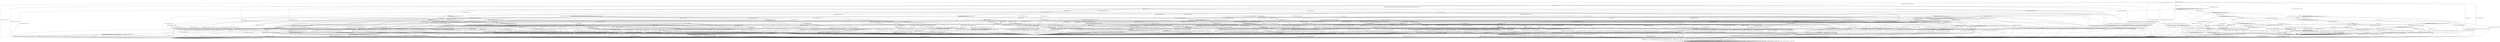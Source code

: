 digraph g {

	s0 [shape="circle" label="s0"];
	s1 [shape="circle" label="s1"];
	s2 [shape="circle" label="s2"];
	s3 [shape="circle" label="s3"];
	s4 [shape="circle" label="s4"];
	s5 [shape="circle" label="s5"];
	s6 [shape="circle" label="s6"];
	s7 [shape="circle" label="s7"];
	s8 [shape="circle" label="s8"];
	s9 [shape="circle" label="s9"];
	s10 [shape="circle" label="s10"];
	s11 [shape="circle" label="s11"];
	s12 [shape="circle" label="s12"];
	s13 [shape="circle" label="s13"];
	s14 [shape="circle" label="s14"];
	s15 [shape="circle" label="s15"];
	s16 [shape="circle" label="s16"];
	s17 [shape="circle" label="s17"];
	s18 [shape="circle" label="s18"];
	s19 [shape="circle" label="s19"];
	s20 [shape="circle" label="s20"];
	s21 [shape="circle" label="s21"];
	s22 [shape="circle" label="s22"];
	s23 [shape="circle" label="s23"];
	s24 [shape="circle" label="s24"];
	s25 [shape="circle" label="s25"];
	s26 [shape="circle" label="s26"];
	s27 [shape="circle" label="s27"];
	s28 [shape="circle" label="s28"];
	s29 [shape="circle" label="s29"];
	s30 [shape="circle" label="s30"];
	s31 [shape="circle" label="s31"];
	s32 [shape="circle" label="s32"];
	s33 [shape="circle" label="s33"];
	s34 [shape="circle" label="s34"];
	s35 [shape="circle" label="s35"];
	s36 [shape="circle" label="s36"];
	s37 [shape="circle" label="s37"];
	s38 [shape="circle" label="s38"];
	s39 [shape="circle" label="s39"];
	s40 [shape="circle" label="s40"];
	s41 [shape="circle" label="s41"];
	s42 [shape="circle" label="s42"];
	s43 [shape="circle" label="s43"];
	s44 [shape="circle" label="s44"];
	s45 [shape="circle" label="s45"];
	s46 [shape="circle" label="s46"];
	s47 [shape="circle" label="s47"];
	s48 [shape="circle" label="s48"];
	s49 [shape="circle" label="s49"];
	s50 [shape="circle" label="s50"];
	s51 [shape="circle" label="s51"];
	s52 [shape="circle" label="s52"];
	s53 [shape="circle" label="s53"];
	s54 [shape="circle" label="s54"];
	s55 [shape="circle" label="s55"];
	s56 [shape="circle" label="s56"];
	s57 [shape="circle" label="s57"];
	s58 [shape="circle" label="s58"];
	s59 [shape="circle" label="s59"];
	s60 [shape="circle" label="s60"];
	s61 [shape="circle" label="s61"];
	s62 [shape="circle" label="s62"];
	s63 [shape="circle" label="s63"];
	s64 [shape="circle" label="s64"];
	s65 [shape="circle" label="s65"];
	s66 [shape="circle" label="s66"];
	s67 [shape="circle" label="s67"];
	s68 [shape="circle" label="s68"];
	s69 [shape="circle" label="s69"];
	s70 [shape="circle" label="s70"];
	s71 [shape="circle" label="s71"];
	s72 [shape="circle" label="s72"];
	s73 [shape="circle" label="s73"];
	s74 [shape="circle" label="s74"];
	s75 [shape="circle" label="s75"];
	s76 [shape="circle" label="s76"];
	s77 [shape="circle" label="s77"];
	s78 [shape="circle" label="s78"];
	s79 [shape="circle" label="s79"];
	s80 [shape="circle" label="s80"];
	s81 [shape="circle" label="s81"];
	s82 [shape="circle" label="s82"];
	s83 [shape="circle" label="s83"];
	s84 [shape="circle" label="s84"];
	s85 [shape="circle" label="s85"];
	s86 [shape="circle" label="s86"];
	s87 [shape="circle" label="s87"];
	s88 [shape="circle" label="s88"];
	s89 [shape="circle" label="s89"];
	s90 [shape="circle" label="s90"];
	s0 -> s2 [label="ECDH_CLIENT_HELLO / HELLO_VERIFY_REQUEST"];
	s0 -> s38 [label="ECDH_CLIENT_KEY_EXCHANGE / TIMEOUT"];
	s0 -> s1 [label="CHANGE_CIPHER_SPEC / TIMEOUT"];
	s0 -> s29 [label="FINISHED / TIMEOUT"];
	s0 -> s0 [label="APPLICATION / TIMEOUT"];
	s0 -> s16 [label="CERTIFICATE / TIMEOUT"];
	s0 -> s26 [label="EMPTY_CERTIFICATE / TIMEOUT"];
	s0 -> s29 [label="CERTIFICATE_VERIFY / TIMEOUT"];
	s0 -> s5 [label="Alert(WARNING,CLOSE_NOTIFY) / TIMEOUT"];
	s0 -> s5 [label="Alert(FATAL,UNEXPECTED_MESSAGE) / TIMEOUT"];
	s1 -> s1 [label="ECDH_CLIENT_HELLO / TIMEOUT"];
	s1 -> s1 [label="ECDH_CLIENT_KEY_EXCHANGE / TIMEOUT"];
	s1 -> s1 [label="CHANGE_CIPHER_SPEC / TIMEOUT"];
	s1 -> s1 [label="FINISHED / TIMEOUT"];
	s1 -> s1 [label="APPLICATION / TIMEOUT"];
	s1 -> s1 [label="CERTIFICATE / TIMEOUT"];
	s1 -> s1 [label="EMPTY_CERTIFICATE / TIMEOUT"];
	s1 -> s1 [label="CERTIFICATE_VERIFY / TIMEOUT"];
	s1 -> s1 [label="Alert(WARNING,CLOSE_NOTIFY) / TIMEOUT"];
	s1 -> s1 [label="Alert(FATAL,UNEXPECTED_MESSAGE) / TIMEOUT"];
	s2 -> s3 [label="ECDH_CLIENT_HELLO / SERVER_HELLO,CERTIFICATE,ECDHE_SERVER_KEY_EXCHANGE,CERTIFICATE_REQUEST,SERVER_HELLO_DONE"];
	s2 -> s12 [label="ECDH_CLIENT_KEY_EXCHANGE / TIMEOUT"];
	s2 -> s1 [label="CHANGE_CIPHER_SPEC / TIMEOUT"];
	s2 -> s4 [label="FINISHED / TIMEOUT"];
	s2 -> s2 [label="APPLICATION / TIMEOUT"];
	s2 -> s17 [label="CERTIFICATE / TIMEOUT"];
	s2 -> s19 [label="EMPTY_CERTIFICATE / TIMEOUT"];
	s2 -> s4 [label="CERTIFICATE_VERIFY / TIMEOUT"];
	s2 -> s5 [label="Alert(WARNING,CLOSE_NOTIFY) / Alert(WARNING,CLOSE_NOTIFY)"];
	s2 -> s5 [label="Alert(FATAL,UNEXPECTED_MESSAGE) / TIMEOUT"];
	s3 -> s5 [label="ECDH_CLIENT_HELLO / Alert(FATAL,UNEXPECTED_MESSAGE)"];
	s3 -> s31 [label="ECDH_CLIENT_KEY_EXCHANGE / TIMEOUT"];
	s3 -> s1 [label="CHANGE_CIPHER_SPEC / TIMEOUT"];
	s3 -> s4 [label="FINISHED / TIMEOUT"];
	s3 -> s3 [label="APPLICATION / TIMEOUT"];
	s3 -> s7 [label="CERTIFICATE / TIMEOUT"];
	s3 -> s11 [label="EMPTY_CERTIFICATE / TIMEOUT"];
	s3 -> s4 [label="CERTIFICATE_VERIFY / TIMEOUT"];
	s3 -> s5 [label="Alert(WARNING,CLOSE_NOTIFY) / Alert(WARNING,CLOSE_NOTIFY)"];
	s3 -> s5 [label="Alert(FATAL,UNEXPECTED_MESSAGE) / TIMEOUT"];
	s4 -> s4 [label="ECDH_CLIENT_HELLO / TIMEOUT"];
	s4 -> s4 [label="ECDH_CLIENT_KEY_EXCHANGE / TIMEOUT"];
	s4 -> s1 [label="CHANGE_CIPHER_SPEC / TIMEOUT"];
	s4 -> s4 [label="FINISHED / TIMEOUT"];
	s4 -> s4 [label="APPLICATION / TIMEOUT"];
	s4 -> s4 [label="CERTIFICATE / TIMEOUT"];
	s4 -> s4 [label="EMPTY_CERTIFICATE / TIMEOUT"];
	s4 -> s4 [label="CERTIFICATE_VERIFY / TIMEOUT"];
	s4 -> s5 [label="Alert(WARNING,CLOSE_NOTIFY) / Alert(WARNING,CLOSE_NOTIFY)"];
	s4 -> s5 [label="Alert(FATAL,UNEXPECTED_MESSAGE) / TIMEOUT"];
	s5 -> s6 [label="ECDH_CLIENT_HELLO / TIMEOUT"];
	s5 -> s6 [label="ECDH_CLIENT_KEY_EXCHANGE / TIMEOUT"];
	s5 -> s6 [label="CHANGE_CIPHER_SPEC / TIMEOUT"];
	s5 -> s6 [label="FINISHED / TIMEOUT"];
	s5 -> s6 [label="APPLICATION / TIMEOUT"];
	s5 -> s6 [label="CERTIFICATE / TIMEOUT"];
	s5 -> s6 [label="EMPTY_CERTIFICATE / TIMEOUT"];
	s5 -> s6 [label="CERTIFICATE_VERIFY / TIMEOUT"];
	s5 -> s6 [label="Alert(WARNING,CLOSE_NOTIFY) / TIMEOUT"];
	s5 -> s6 [label="Alert(FATAL,UNEXPECTED_MESSAGE) / TIMEOUT"];
	s6 -> s6 [label="ECDH_CLIENT_HELLO / SOCKET_CLOSED"];
	s6 -> s6 [label="ECDH_CLIENT_KEY_EXCHANGE / SOCKET_CLOSED"];
	s6 -> s6 [label="CHANGE_CIPHER_SPEC / SOCKET_CLOSED"];
	s6 -> s6 [label="FINISHED / SOCKET_CLOSED"];
	s6 -> s6 [label="APPLICATION / SOCKET_CLOSED"];
	s6 -> s6 [label="CERTIFICATE / SOCKET_CLOSED"];
	s6 -> s6 [label="EMPTY_CERTIFICATE / SOCKET_CLOSED"];
	s6 -> s6 [label="CERTIFICATE_VERIFY / SOCKET_CLOSED"];
	s6 -> s6 [label="Alert(WARNING,CLOSE_NOTIFY) / SOCKET_CLOSED"];
	s6 -> s6 [label="Alert(FATAL,UNEXPECTED_MESSAGE) / SOCKET_CLOSED"];
	s7 -> s17 [label="ECDH_CLIENT_HELLO / TIMEOUT"];
	s7 -> s8 [label="ECDH_CLIENT_KEY_EXCHANGE / TIMEOUT"];
	s7 -> s1 [label="CHANGE_CIPHER_SPEC / TIMEOUT"];
	s7 -> s68 [label="FINISHED / TIMEOUT"];
	s7 -> s7 [label="APPLICATION / TIMEOUT"];
	s7 -> s4 [label="CERTIFICATE / TIMEOUT"];
	s7 -> s4 [label="EMPTY_CERTIFICATE / TIMEOUT"];
	s7 -> s20 [label="CERTIFICATE_VERIFY / TIMEOUT"];
	s7 -> s5 [label="Alert(WARNING,CLOSE_NOTIFY) / Alert(WARNING,CLOSE_NOTIFY)"];
	s7 -> s5 [label="Alert(FATAL,UNEXPECTED_MESSAGE) / TIMEOUT"];
	s8 -> s18 [label="ECDH_CLIENT_HELLO / TIMEOUT"];
	s8 -> s4 [label="ECDH_CLIENT_KEY_EXCHANGE / TIMEOUT"];
	s8 -> s1 [label="CHANGE_CIPHER_SPEC / TIMEOUT"];
	s8 -> s73 [label="FINISHED / TIMEOUT"];
	s8 -> s8 [label="APPLICATION / TIMEOUT"];
	s8 -> s4 [label="CERTIFICATE / TIMEOUT"];
	s8 -> s4 [label="EMPTY_CERTIFICATE / TIMEOUT"];
	s8 -> s9 [label="CERTIFICATE_VERIFY / TIMEOUT"];
	s8 -> s5 [label="Alert(WARNING,CLOSE_NOTIFY) / Alert(WARNING,CLOSE_NOTIFY)"];
	s8 -> s5 [label="Alert(FATAL,UNEXPECTED_MESSAGE) / TIMEOUT"];
	s9 -> s39 [label="ECDH_CLIENT_HELLO / TIMEOUT"];
	s9 -> s4 [label="ECDH_CLIENT_KEY_EXCHANGE / TIMEOUT"];
	s9 -> s10 [label="CHANGE_CIPHER_SPEC / TIMEOUT"];
	s9 -> s25 [label="FINISHED / TIMEOUT"];
	s9 -> s9 [label="APPLICATION / TIMEOUT"];
	s9 -> s4 [label="CERTIFICATE / TIMEOUT"];
	s9 -> s4 [label="EMPTY_CERTIFICATE / TIMEOUT"];
	s9 -> s4 [label="CERTIFICATE_VERIFY / TIMEOUT"];
	s9 -> s5 [label="Alert(WARNING,CLOSE_NOTIFY) / Alert(WARNING,CLOSE_NOTIFY)"];
	s9 -> s5 [label="Alert(FATAL,UNEXPECTED_MESSAGE) / TIMEOUT"];
	s10 -> s4 [label="ECDH_CLIENT_HELLO / TIMEOUT"];
	s10 -> s4 [label="ECDH_CLIENT_KEY_EXCHANGE / TIMEOUT"];
	s10 -> s1 [label="CHANGE_CIPHER_SPEC / TIMEOUT"];
	s10 -> s15 [label="FINISHED / CHANGE_CIPHER_SPEC,FINISHED,CHANGE_CIPHER_SPEC,FINISHED"];
	s10 -> s10 [label="APPLICATION / TIMEOUT"];
	s10 -> s4 [label="CERTIFICATE / TIMEOUT"];
	s10 -> s4 [label="EMPTY_CERTIFICATE / TIMEOUT"];
	s10 -> s4 [label="CERTIFICATE_VERIFY / TIMEOUT"];
	s10 -> s10 [label="Alert(WARNING,CLOSE_NOTIFY) / TIMEOUT"];
	s10 -> s10 [label="Alert(FATAL,UNEXPECTED_MESSAGE) / TIMEOUT"];
	s11 -> s66 [label="ECDH_CLIENT_HELLO / TIMEOUT"];
	s11 -> s48 [label="ECDH_CLIENT_KEY_EXCHANGE / TIMEOUT"];
	s11 -> s13 [label="CHANGE_CIPHER_SPEC / TIMEOUT"];
	s11 -> s64 [label="FINISHED / TIMEOUT"];
	s11 -> s11 [label="APPLICATION / TIMEOUT"];
	s11 -> s4 [label="CERTIFICATE / TIMEOUT"];
	s11 -> s4 [label="EMPTY_CERTIFICATE / TIMEOUT"];
	s11 -> s11 [label="CERTIFICATE_VERIFY / TIMEOUT"];
	s11 -> s5 [label="Alert(WARNING,CLOSE_NOTIFY) / Alert(WARNING,CLOSE_NOTIFY)"];
	s11 -> s5 [label="Alert(FATAL,UNEXPECTED_MESSAGE) / TIMEOUT"];
	s12 -> s47 [label="ECDH_CLIENT_HELLO / TIMEOUT"];
	s12 -> s4 [label="ECDH_CLIENT_KEY_EXCHANGE / TIMEOUT"];
	s12 -> s14 [label="CHANGE_CIPHER_SPEC / TIMEOUT"];
	s12 -> s21 [label="FINISHED / TIMEOUT"];
	s12 -> s12 [label="APPLICATION / TIMEOUT"];
	s12 -> s30 [label="CERTIFICATE / TIMEOUT"];
	s12 -> s30 [label="EMPTY_CERTIFICATE / TIMEOUT"];
	s12 -> s12 [label="CERTIFICATE_VERIFY / TIMEOUT"];
	s12 -> s5 [label="Alert(WARNING,CLOSE_NOTIFY) / Alert(WARNING,CLOSE_NOTIFY)"];
	s12 -> s5 [label="Alert(FATAL,UNEXPECTED_MESSAGE) / TIMEOUT"];
	s13 -> s5 [label="ECDH_CLIENT_HELLO / Alert(FATAL,BAD_CERTIFICATE)"];
	s13 -> s5 [label="ECDH_CLIENT_KEY_EXCHANGE / Alert(FATAL,BAD_CERTIFICATE)"];
	s13 -> s1 [label="CHANGE_CIPHER_SPEC / TIMEOUT"];
	s13 -> s5 [label="FINISHED / Alert(FATAL,BAD_CERTIFICATE)"];
	s13 -> s13 [label="APPLICATION / TIMEOUT"];
	s13 -> s5 [label="CERTIFICATE / Alert(FATAL,BAD_CERTIFICATE)"];
	s13 -> s5 [label="EMPTY_CERTIFICATE / Alert(FATAL,BAD_CERTIFICATE)"];
	s13 -> s5 [label="CERTIFICATE_VERIFY / Alert(FATAL,BAD_CERTIFICATE)"];
	s13 -> s13 [label="Alert(WARNING,CLOSE_NOTIFY) / TIMEOUT"];
	s13 -> s13 [label="Alert(FATAL,UNEXPECTED_MESSAGE) / TIMEOUT"];
	s14 -> s5 [label="ECDH_CLIENT_HELLO / Alert(FATAL,UNEXPECTED_MESSAGE)"];
	s14 -> s5 [label="ECDH_CLIENT_KEY_EXCHANGE / Alert(FATAL,UNEXPECTED_MESSAGE)"];
	s14 -> s1 [label="CHANGE_CIPHER_SPEC / TIMEOUT"];
	s14 -> s5 [label="FINISHED / Alert(FATAL,UNEXPECTED_MESSAGE)"];
	s14 -> s14 [label="APPLICATION / TIMEOUT"];
	s14 -> s5 [label="CERTIFICATE / Alert(FATAL,UNEXPECTED_MESSAGE)"];
	s14 -> s5 [label="EMPTY_CERTIFICATE / Alert(FATAL,UNEXPECTED_MESSAGE)"];
	s14 -> s5 [label="CERTIFICATE_VERIFY / Alert(FATAL,UNEXPECTED_MESSAGE)"];
	s14 -> s14 [label="Alert(WARNING,CLOSE_NOTIFY) / TIMEOUT"];
	s14 -> s14 [label="Alert(FATAL,UNEXPECTED_MESSAGE) / TIMEOUT"];
	s15 -> s15 [label="ECDH_CLIENT_HELLO / TIMEOUT"];
	s15 -> s15 [label="ECDH_CLIENT_KEY_EXCHANGE / TIMEOUT"];
	s15 -> s1 [label="CHANGE_CIPHER_SPEC / TIMEOUT"];
	s15 -> s15 [label="FINISHED / TIMEOUT"];
	s15 -> s5 [label="APPLICATION / APPLICATION"];
	s15 -> s15 [label="CERTIFICATE / TIMEOUT"];
	s15 -> s15 [label="EMPTY_CERTIFICATE / TIMEOUT"];
	s15 -> s15 [label="CERTIFICATE_VERIFY / TIMEOUT"];
	s15 -> s5 [label="Alert(WARNING,CLOSE_NOTIFY) / TIMEOUT"];
	s15 -> s5 [label="Alert(FATAL,UNEXPECTED_MESSAGE) / TIMEOUT"];
	s16 -> s16 [label="ECDH_CLIENT_HELLO / TIMEOUT"];
	s16 -> s16 [label="ECDH_CLIENT_KEY_EXCHANGE / TIMEOUT"];
	s16 -> s1 [label="CHANGE_CIPHER_SPEC / TIMEOUT"];
	s16 -> s16 [label="FINISHED / TIMEOUT"];
	s16 -> s16 [label="APPLICATION / TIMEOUT"];
	s16 -> s29 [label="CERTIFICATE / TIMEOUT"];
	s16 -> s29 [label="EMPTY_CERTIFICATE / TIMEOUT"];
	s16 -> s26 [label="CERTIFICATE_VERIFY / TIMEOUT"];
	s16 -> s5 [label="Alert(WARNING,CLOSE_NOTIFY) / TIMEOUT"];
	s16 -> s5 [label="Alert(FATAL,UNEXPECTED_MESSAGE) / TIMEOUT"];
	s17 -> s17 [label="ECDH_CLIENT_HELLO / TIMEOUT"];
	s17 -> s18 [label="ECDH_CLIENT_KEY_EXCHANGE / TIMEOUT"];
	s17 -> s1 [label="CHANGE_CIPHER_SPEC / TIMEOUT"];
	s17 -> s68 [label="FINISHED / TIMEOUT"];
	s17 -> s17 [label="APPLICATION / TIMEOUT"];
	s17 -> s4 [label="CERTIFICATE / TIMEOUT"];
	s17 -> s4 [label="EMPTY_CERTIFICATE / TIMEOUT"];
	s17 -> s34 [label="CERTIFICATE_VERIFY / TIMEOUT"];
	s17 -> s5 [label="Alert(WARNING,CLOSE_NOTIFY) / Alert(WARNING,CLOSE_NOTIFY)"];
	s17 -> s5 [label="Alert(FATAL,UNEXPECTED_MESSAGE) / TIMEOUT"];
	s18 -> s18 [label="ECDH_CLIENT_HELLO / TIMEOUT"];
	s18 -> s4 [label="ECDH_CLIENT_KEY_EXCHANGE / TIMEOUT"];
	s18 -> s1 [label="CHANGE_CIPHER_SPEC / TIMEOUT"];
	s18 -> s73 [label="FINISHED / TIMEOUT"];
	s18 -> s18 [label="APPLICATION / TIMEOUT"];
	s18 -> s4 [label="CERTIFICATE / TIMEOUT"];
	s18 -> s4 [label="EMPTY_CERTIFICATE / TIMEOUT"];
	s18 -> s41 [label="CERTIFICATE_VERIFY / TIMEOUT"];
	s18 -> s5 [label="Alert(WARNING,CLOSE_NOTIFY) / Alert(WARNING,CLOSE_NOTIFY)"];
	s18 -> s5 [label="Alert(FATAL,UNEXPECTED_MESSAGE) / TIMEOUT"];
	s19 -> s45 [label="ECDH_CLIENT_HELLO / TIMEOUT"];
	s19 -> s30 [label="ECDH_CLIENT_KEY_EXCHANGE / TIMEOUT"];
	s19 -> s14 [label="CHANGE_CIPHER_SPEC / TIMEOUT"];
	s19 -> s23 [label="FINISHED / TIMEOUT"];
	s19 -> s19 [label="APPLICATION / TIMEOUT"];
	s19 -> s4 [label="CERTIFICATE / TIMEOUT"];
	s19 -> s4 [label="EMPTY_CERTIFICATE / TIMEOUT"];
	s19 -> s34 [label="CERTIFICATE_VERIFY / TIMEOUT"];
	s19 -> s5 [label="Alert(WARNING,CLOSE_NOTIFY) / Alert(WARNING,CLOSE_NOTIFY)"];
	s19 -> s5 [label="Alert(FATAL,UNEXPECTED_MESSAGE) / TIMEOUT"];
	s20 -> s53 [label="ECDH_CLIENT_HELLO / TIMEOUT"];
	s20 -> s9 [label="ECDH_CLIENT_KEY_EXCHANGE / TIMEOUT"];
	s20 -> s14 [label="CHANGE_CIPHER_SPEC / TIMEOUT"];
	s20 -> s24 [label="FINISHED / TIMEOUT"];
	s20 -> s20 [label="APPLICATION / TIMEOUT"];
	s20 -> s4 [label="CERTIFICATE / TIMEOUT"];
	s20 -> s4 [label="EMPTY_CERTIFICATE / TIMEOUT"];
	s20 -> s4 [label="CERTIFICATE_VERIFY / TIMEOUT"];
	s20 -> s5 [label="Alert(WARNING,CLOSE_NOTIFY) / Alert(WARNING,CLOSE_NOTIFY)"];
	s20 -> s5 [label="Alert(FATAL,UNEXPECTED_MESSAGE) / TIMEOUT"];
	s21 -> s35 [label="ECDH_CLIENT_HELLO / TIMEOUT"];
	s21 -> s4 [label="ECDH_CLIENT_KEY_EXCHANGE / TIMEOUT"];
	s21 -> s14 [label="CHANGE_CIPHER_SPEC / TIMEOUT"];
	s21 -> s4 [label="FINISHED / TIMEOUT"];
	s21 -> s21 [label="APPLICATION / TIMEOUT"];
	s21 -> s22 [label="CERTIFICATE / TIMEOUT"];
	s21 -> s22 [label="EMPTY_CERTIFICATE / TIMEOUT"];
	s21 -> s59 [label="CERTIFICATE_VERIFY / TIMEOUT"];
	s21 -> s5 [label="Alert(WARNING,CLOSE_NOTIFY) / Alert(WARNING,CLOSE_NOTIFY)"];
	s21 -> s5 [label="Alert(FATAL,UNEXPECTED_MESSAGE) / TIMEOUT"];
	s22 -> s67 [label="ECDH_CLIENT_HELLO / TIMEOUT"];
	s22 -> s4 [label="ECDH_CLIENT_KEY_EXCHANGE / TIMEOUT"];
	s22 -> s14 [label="CHANGE_CIPHER_SPEC / TIMEOUT"];
	s22 -> s4 [label="FINISHED / TIMEOUT"];
	s22 -> s22 [label="APPLICATION / TIMEOUT"];
	s22 -> s4 [label="CERTIFICATE / TIMEOUT"];
	s22 -> s4 [label="EMPTY_CERTIFICATE / TIMEOUT"];
	s22 -> s25 [label="CERTIFICATE_VERIFY / TIMEOUT"];
	s22 -> s5 [label="Alert(WARNING,CLOSE_NOTIFY) / Alert(WARNING,CLOSE_NOTIFY)"];
	s22 -> s5 [label="Alert(FATAL,UNEXPECTED_MESSAGE) / TIMEOUT"];
	s23 -> s62 [label="ECDH_CLIENT_HELLO / TIMEOUT"];
	s23 -> s22 [label="ECDH_CLIENT_KEY_EXCHANGE / TIMEOUT"];
	s23 -> s14 [label="CHANGE_CIPHER_SPEC / TIMEOUT"];
	s23 -> s4 [label="FINISHED / TIMEOUT"];
	s23 -> s23 [label="APPLICATION / TIMEOUT"];
	s23 -> s4 [label="CERTIFICATE / TIMEOUT"];
	s23 -> s4 [label="EMPTY_CERTIFICATE / TIMEOUT"];
	s23 -> s24 [label="CERTIFICATE_VERIFY / TIMEOUT"];
	s23 -> s5 [label="Alert(WARNING,CLOSE_NOTIFY) / Alert(WARNING,CLOSE_NOTIFY)"];
	s23 -> s5 [label="Alert(FATAL,UNEXPECTED_MESSAGE) / TIMEOUT"];
	s24 -> s82 [label="ECDH_CLIENT_HELLO / TIMEOUT"];
	s24 -> s25 [label="ECDH_CLIENT_KEY_EXCHANGE / TIMEOUT"];
	s24 -> s14 [label="CHANGE_CIPHER_SPEC / TIMEOUT"];
	s24 -> s4 [label="FINISHED / TIMEOUT"];
	s24 -> s24 [label="APPLICATION / TIMEOUT"];
	s24 -> s4 [label="CERTIFICATE / TIMEOUT"];
	s24 -> s4 [label="EMPTY_CERTIFICATE / TIMEOUT"];
	s24 -> s4 [label="CERTIFICATE_VERIFY / TIMEOUT"];
	s24 -> s5 [label="Alert(WARNING,CLOSE_NOTIFY) / Alert(WARNING,CLOSE_NOTIFY)"];
	s24 -> s5 [label="Alert(FATAL,UNEXPECTED_MESSAGE) / TIMEOUT"];
	s25 -> s42 [label="ECDH_CLIENT_HELLO / TIMEOUT"];
	s25 -> s4 [label="ECDH_CLIENT_KEY_EXCHANGE / TIMEOUT"];
	s25 -> s14 [label="CHANGE_CIPHER_SPEC / TIMEOUT"];
	s25 -> s4 [label="FINISHED / TIMEOUT"];
	s25 -> s25 [label="APPLICATION / TIMEOUT"];
	s25 -> s4 [label="CERTIFICATE / TIMEOUT"];
	s25 -> s4 [label="EMPTY_CERTIFICATE / TIMEOUT"];
	s25 -> s4 [label="CERTIFICATE_VERIFY / TIMEOUT"];
	s25 -> s5 [label="Alert(WARNING,CLOSE_NOTIFY) / Alert(WARNING,CLOSE_NOTIFY)"];
	s25 -> s5 [label="Alert(FATAL,UNEXPECTED_MESSAGE) / TIMEOUT"];
	s26 -> s85 [label="ECDH_CLIENT_HELLO / TIMEOUT"];
	s26 -> s27 [label="ECDH_CLIENT_KEY_EXCHANGE / TIMEOUT"];
	s26 -> s28 [label="CHANGE_CIPHER_SPEC / TIMEOUT"];
	s26 -> s57 [label="FINISHED / TIMEOUT"];
	s26 -> s26 [label="APPLICATION / TIMEOUT"];
	s26 -> s29 [label="CERTIFICATE / TIMEOUT"];
	s26 -> s29 [label="EMPTY_CERTIFICATE / TIMEOUT"];
	s26 -> s26 [label="CERTIFICATE_VERIFY / TIMEOUT"];
	s26 -> s5 [label="Alert(WARNING,CLOSE_NOTIFY) / TIMEOUT"];
	s26 -> s5 [label="Alert(FATAL,UNEXPECTED_MESSAGE) / TIMEOUT"];
	s27 -> s27 [label="ECDH_CLIENT_HELLO / TIMEOUT"];
	s27 -> s29 [label="ECDH_CLIENT_KEY_EXCHANGE / TIMEOUT"];
	s27 -> s28 [label="CHANGE_CIPHER_SPEC / TIMEOUT"];
	s27 -> s56 [label="FINISHED / TIMEOUT"];
	s27 -> s27 [label="APPLICATION / TIMEOUT"];
	s27 -> s29 [label="CERTIFICATE / TIMEOUT"];
	s27 -> s29 [label="EMPTY_CERTIFICATE / TIMEOUT"];
	s27 -> s52 [label="CERTIFICATE_VERIFY / TIMEOUT"];
	s27 -> s5 [label="Alert(WARNING,CLOSE_NOTIFY) / TIMEOUT"];
	s27 -> s5 [label="Alert(FATAL,UNEXPECTED_MESSAGE) / TIMEOUT"];
	s28 -> s5 [label="ECDH_CLIENT_HELLO / TIMEOUT"];
	s28 -> s5 [label="ECDH_CLIENT_KEY_EXCHANGE / TIMEOUT"];
	s28 -> s1 [label="CHANGE_CIPHER_SPEC / TIMEOUT"];
	s28 -> s5 [label="FINISHED / TIMEOUT"];
	s28 -> s28 [label="APPLICATION / TIMEOUT"];
	s28 -> s5 [label="CERTIFICATE / TIMEOUT"];
	s28 -> s5 [label="EMPTY_CERTIFICATE / TIMEOUT"];
	s28 -> s5 [label="CERTIFICATE_VERIFY / TIMEOUT"];
	s28 -> s28 [label="Alert(WARNING,CLOSE_NOTIFY) / TIMEOUT"];
	s28 -> s28 [label="Alert(FATAL,UNEXPECTED_MESSAGE) / TIMEOUT"];
	s29 -> s29 [label="ECDH_CLIENT_HELLO / TIMEOUT"];
	s29 -> s29 [label="ECDH_CLIENT_KEY_EXCHANGE / TIMEOUT"];
	s29 -> s1 [label="CHANGE_CIPHER_SPEC / TIMEOUT"];
	s29 -> s29 [label="FINISHED / TIMEOUT"];
	s29 -> s29 [label="APPLICATION / TIMEOUT"];
	s29 -> s29 [label="CERTIFICATE / TIMEOUT"];
	s29 -> s29 [label="EMPTY_CERTIFICATE / TIMEOUT"];
	s29 -> s29 [label="CERTIFICATE_VERIFY / TIMEOUT"];
	s29 -> s5 [label="Alert(WARNING,CLOSE_NOTIFY) / TIMEOUT"];
	s29 -> s5 [label="Alert(FATAL,UNEXPECTED_MESSAGE) / TIMEOUT"];
	s30 -> s40 [label="ECDH_CLIENT_HELLO / TIMEOUT"];
	s30 -> s4 [label="ECDH_CLIENT_KEY_EXCHANGE / TIMEOUT"];
	s30 -> s14 [label="CHANGE_CIPHER_SPEC / TIMEOUT"];
	s30 -> s22 [label="FINISHED / TIMEOUT"];
	s30 -> s30 [label="APPLICATION / TIMEOUT"];
	s30 -> s4 [label="CERTIFICATE / TIMEOUT"];
	s30 -> s4 [label="EMPTY_CERTIFICATE / TIMEOUT"];
	s30 -> s41 [label="CERTIFICATE_VERIFY / TIMEOUT"];
	s30 -> s5 [label="Alert(WARNING,CLOSE_NOTIFY) / Alert(WARNING,CLOSE_NOTIFY)"];
	s30 -> s5 [label="Alert(FATAL,UNEXPECTED_MESSAGE) / TIMEOUT"];
	s31 -> s47 [label="ECDH_CLIENT_HELLO / TIMEOUT"];
	s31 -> s4 [label="ECDH_CLIENT_KEY_EXCHANGE / TIMEOUT"];
	s31 -> s36 [label="CHANGE_CIPHER_SPEC / TIMEOUT"];
	s31 -> s21 [label="FINISHED / TIMEOUT"];
	s31 -> s31 [label="APPLICATION / TIMEOUT"];
	s31 -> s44 [label="CERTIFICATE / TIMEOUT"];
	s31 -> s48 [label="EMPTY_CERTIFICATE / TIMEOUT"];
	s31 -> s32 [label="CERTIFICATE_VERIFY / TIMEOUT"];
	s31 -> s5 [label="Alert(WARNING,CLOSE_NOTIFY) / Alert(WARNING,CLOSE_NOTIFY)"];
	s31 -> s5 [label="Alert(FATAL,UNEXPECTED_MESSAGE) / TIMEOUT"];
	s32 -> s83 [label="ECDH_CLIENT_HELLO / TIMEOUT"];
	s32 -> s4 [label="ECDH_CLIENT_KEY_EXCHANGE / TIMEOUT"];
	s32 -> s33 [label="CHANGE_CIPHER_SPEC / TIMEOUT"];
	s32 -> s49 [label="FINISHED / TIMEOUT"];
	s32 -> s32 [label="APPLICATION / TIMEOUT"];
	s32 -> s43 [label="CERTIFICATE / TIMEOUT"];
	s32 -> s43 [label="EMPTY_CERTIFICATE / TIMEOUT"];
	s32 -> s4 [label="CERTIFICATE_VERIFY / TIMEOUT"];
	s32 -> s5 [label="Alert(WARNING,CLOSE_NOTIFY) / Alert(WARNING,CLOSE_NOTIFY)"];
	s32 -> s5 [label="Alert(FATAL,UNEXPECTED_MESSAGE) / TIMEOUT"];
	s33 -> s5 [label="ECDH_CLIENT_HELLO / Alert(FATAL,HANDSHAKE_FAILURE)"];
	s33 -> s5 [label="ECDH_CLIENT_KEY_EXCHANGE / Alert(FATAL,HANDSHAKE_FAILURE)"];
	s33 -> s1 [label="CHANGE_CIPHER_SPEC / TIMEOUT"];
	s33 -> s5 [label="FINISHED / Alert(FATAL,HANDSHAKE_FAILURE)"];
	s33 -> s33 [label="APPLICATION / TIMEOUT"];
	s33 -> s5 [label="CERTIFICATE / Alert(FATAL,HANDSHAKE_FAILURE)"];
	s33 -> s5 [label="EMPTY_CERTIFICATE / Alert(FATAL,HANDSHAKE_FAILURE)"];
	s33 -> s5 [label="CERTIFICATE_VERIFY / Alert(FATAL,HANDSHAKE_FAILURE)"];
	s33 -> s33 [label="Alert(WARNING,CLOSE_NOTIFY) / TIMEOUT"];
	s33 -> s33 [label="Alert(FATAL,UNEXPECTED_MESSAGE) / TIMEOUT"];
	s34 -> s53 [label="ECDH_CLIENT_HELLO / TIMEOUT"];
	s34 -> s41 [label="ECDH_CLIENT_KEY_EXCHANGE / TIMEOUT"];
	s34 -> s14 [label="CHANGE_CIPHER_SPEC / TIMEOUT"];
	s34 -> s24 [label="FINISHED / TIMEOUT"];
	s34 -> s34 [label="APPLICATION / TIMEOUT"];
	s34 -> s4 [label="CERTIFICATE / TIMEOUT"];
	s34 -> s4 [label="EMPTY_CERTIFICATE / TIMEOUT"];
	s34 -> s4 [label="CERTIFICATE_VERIFY / TIMEOUT"];
	s34 -> s5 [label="Alert(WARNING,CLOSE_NOTIFY) / Alert(WARNING,CLOSE_NOTIFY)"];
	s34 -> s5 [label="Alert(FATAL,UNEXPECTED_MESSAGE) / TIMEOUT"];
	s35 -> s4 [label="ECDH_CLIENT_HELLO / TIMEOUT"];
	s35 -> s4 [label="ECDH_CLIENT_KEY_EXCHANGE / TIMEOUT"];
	s35 -> s14 [label="CHANGE_CIPHER_SPEC / TIMEOUT"];
	s35 -> s4 [label="FINISHED / TIMEOUT"];
	s35 -> s35 [label="APPLICATION / TIMEOUT"];
	s35 -> s67 [label="CERTIFICATE / TIMEOUT"];
	s35 -> s67 [label="EMPTY_CERTIFICATE / TIMEOUT"];
	s35 -> s60 [label="CERTIFICATE_VERIFY / TIMEOUT"];
	s35 -> s5 [label="Alert(WARNING,CLOSE_NOTIFY) / Alert(WARNING,CLOSE_NOTIFY)"];
	s35 -> s5 [label="Alert(FATAL,UNEXPECTED_MESSAGE) / TIMEOUT"];
	s36 -> s47 [label="ECDH_CLIENT_HELLO / TIMEOUT"];
	s36 -> s4 [label="ECDH_CLIENT_KEY_EXCHANGE / TIMEOUT"];
	s36 -> s1 [label="CHANGE_CIPHER_SPEC / TIMEOUT"];
	s36 -> s15 [label="FINISHED / CHANGE_CIPHER_SPEC,FINISHED,CHANGE_CIPHER_SPEC,FINISHED"];
	s36 -> s36 [label="APPLICATION / TIMEOUT"];
	s36 -> s37 [label="CERTIFICATE / TIMEOUT"];
	s36 -> s46 [label="EMPTY_CERTIFICATE / TIMEOUT"];
	s36 -> s61 [label="CERTIFICATE_VERIFY / TIMEOUT"];
	s36 -> s36 [label="Alert(WARNING,CLOSE_NOTIFY) / TIMEOUT"];
	s36 -> s36 [label="Alert(FATAL,UNEXPECTED_MESSAGE) / TIMEOUT"];
	s37 -> s40 [label="ECDH_CLIENT_HELLO / TIMEOUT"];
	s37 -> s4 [label="ECDH_CLIENT_KEY_EXCHANGE / TIMEOUT"];
	s37 -> s14 [label="CHANGE_CIPHER_SPEC / TIMEOUT"];
	s37 -> s50 [label="FINISHED / TIMEOUT"];
	s37 -> s4 [label="APPLICATION / TIMEOUT"];
	s37 -> s4 [label="CERTIFICATE / TIMEOUT"];
	s37 -> s4 [label="EMPTY_CERTIFICATE / TIMEOUT"];
	s37 -> s37 [label="CERTIFICATE_VERIFY / TIMEOUT"];
	s37 -> s5 [label="Alert(WARNING,CLOSE_NOTIFY) / Alert(WARNING,CLOSE_NOTIFY)"];
	s37 -> s5 [label="Alert(FATAL,UNEXPECTED_MESSAGE) / TIMEOUT"];
	s38 -> s38 [label="ECDH_CLIENT_HELLO / TIMEOUT"];
	s38 -> s29 [label="ECDH_CLIENT_KEY_EXCHANGE / TIMEOUT"];
	s38 -> s28 [label="CHANGE_CIPHER_SPEC / TIMEOUT"];
	s38 -> s81 [label="FINISHED / TIMEOUT"];
	s38 -> s38 [label="APPLICATION / TIMEOUT"];
	s38 -> s27 [label="CERTIFICATE / TIMEOUT"];
	s38 -> s27 [label="EMPTY_CERTIFICATE / TIMEOUT"];
	s38 -> s38 [label="CERTIFICATE_VERIFY / TIMEOUT"];
	s38 -> s5 [label="Alert(WARNING,CLOSE_NOTIFY) / TIMEOUT"];
	s38 -> s5 [label="Alert(FATAL,UNEXPECTED_MESSAGE) / TIMEOUT"];
	s39 -> s4 [label="ECDH_CLIENT_HELLO / TIMEOUT"];
	s39 -> s4 [label="ECDH_CLIENT_KEY_EXCHANGE / TIMEOUT"];
	s39 -> s14 [label="CHANGE_CIPHER_SPEC / TIMEOUT"];
	s39 -> s42 [label="FINISHED / TIMEOUT"];
	s39 -> s39 [label="APPLICATION / TIMEOUT"];
	s39 -> s4 [label="CERTIFICATE / TIMEOUT"];
	s39 -> s4 [label="EMPTY_CERTIFICATE / TIMEOUT"];
	s39 -> s4 [label="CERTIFICATE_VERIFY / TIMEOUT"];
	s39 -> s5 [label="Alert(WARNING,CLOSE_NOTIFY) / Alert(WARNING,CLOSE_NOTIFY)"];
	s39 -> s5 [label="Alert(FATAL,UNEXPECTED_MESSAGE) / TIMEOUT"];
	s40 -> s4 [label="ECDH_CLIENT_HELLO / TIMEOUT"];
	s40 -> s4 [label="ECDH_CLIENT_KEY_EXCHANGE / TIMEOUT"];
	s40 -> s14 [label="CHANGE_CIPHER_SPEC / TIMEOUT"];
	s40 -> s67 [label="FINISHED / TIMEOUT"];
	s40 -> s40 [label="APPLICATION / TIMEOUT"];
	s40 -> s4 [label="CERTIFICATE / TIMEOUT"];
	s40 -> s4 [label="EMPTY_CERTIFICATE / TIMEOUT"];
	s40 -> s39 [label="CERTIFICATE_VERIFY / TIMEOUT"];
	s40 -> s5 [label="Alert(WARNING,CLOSE_NOTIFY) / Alert(WARNING,CLOSE_NOTIFY)"];
	s40 -> s5 [label="Alert(FATAL,UNEXPECTED_MESSAGE) / TIMEOUT"];
	s41 -> s39 [label="ECDH_CLIENT_HELLO / TIMEOUT"];
	s41 -> s4 [label="ECDH_CLIENT_KEY_EXCHANGE / TIMEOUT"];
	s41 -> s14 [label="CHANGE_CIPHER_SPEC / TIMEOUT"];
	s41 -> s25 [label="FINISHED / TIMEOUT"];
	s41 -> s41 [label="APPLICATION / TIMEOUT"];
	s41 -> s4 [label="CERTIFICATE / TIMEOUT"];
	s41 -> s4 [label="EMPTY_CERTIFICATE / TIMEOUT"];
	s41 -> s4 [label="CERTIFICATE_VERIFY / TIMEOUT"];
	s41 -> s5 [label="Alert(WARNING,CLOSE_NOTIFY) / Alert(WARNING,CLOSE_NOTIFY)"];
	s41 -> s5 [label="Alert(FATAL,UNEXPECTED_MESSAGE) / TIMEOUT"];
	s42 -> s4 [label="ECDH_CLIENT_HELLO / TIMEOUT"];
	s42 -> s4 [label="ECDH_CLIENT_KEY_EXCHANGE / TIMEOUT"];
	s42 -> s14 [label="CHANGE_CIPHER_SPEC / TIMEOUT"];
	s42 -> s4 [label="FINISHED / TIMEOUT"];
	s42 -> s42 [label="APPLICATION / TIMEOUT"];
	s42 -> s4 [label="CERTIFICATE / TIMEOUT"];
	s42 -> s4 [label="EMPTY_CERTIFICATE / TIMEOUT"];
	s42 -> s4 [label="CERTIFICATE_VERIFY / TIMEOUT"];
	s42 -> s5 [label="Alert(WARNING,CLOSE_NOTIFY) / Alert(WARNING,CLOSE_NOTIFY)"];
	s42 -> s5 [label="Alert(FATAL,UNEXPECTED_MESSAGE) / TIMEOUT"];
	s43 -> s89 [label="ECDH_CLIENT_HELLO / TIMEOUT"];
	s43 -> s4 [label="ECDH_CLIENT_KEY_EXCHANGE / TIMEOUT"];
	s43 -> s33 [label="CHANGE_CIPHER_SPEC / TIMEOUT"];
	s43 -> s65 [label="FINISHED / TIMEOUT"];
	s43 -> s43 [label="APPLICATION / TIMEOUT"];
	s43 -> s4 [label="CERTIFICATE / TIMEOUT"];
	s43 -> s4 [label="EMPTY_CERTIFICATE / TIMEOUT"];
	s43 -> s4 [label="CERTIFICATE_VERIFY / TIMEOUT"];
	s43 -> s5 [label="Alert(WARNING,CLOSE_NOTIFY) / Alert(WARNING,CLOSE_NOTIFY)"];
	s43 -> s5 [label="Alert(FATAL,UNEXPECTED_MESSAGE) / TIMEOUT"];
	s44 -> s40 [label="ECDH_CLIENT_HELLO / TIMEOUT"];
	s44 -> s4 [label="ECDH_CLIENT_KEY_EXCHANGE / TIMEOUT"];
	s44 -> s10 [label="CHANGE_CIPHER_SPEC / TIMEOUT"];
	s44 -> s22 [label="FINISHED / TIMEOUT"];
	s44 -> s44 [label="APPLICATION / TIMEOUT"];
	s44 -> s4 [label="CERTIFICATE / TIMEOUT"];
	s44 -> s4 [label="EMPTY_CERTIFICATE / TIMEOUT"];
	s44 -> s9 [label="CERTIFICATE_VERIFY / TIMEOUT"];
	s44 -> s5 [label="Alert(WARNING,CLOSE_NOTIFY) / Alert(WARNING,CLOSE_NOTIFY)"];
	s44 -> s5 [label="Alert(FATAL,UNEXPECTED_MESSAGE) / TIMEOUT"];
	s45 -> s4 [label="ECDH_CLIENT_HELLO / TIMEOUT"];
	s45 -> s40 [label="ECDH_CLIENT_KEY_EXCHANGE / TIMEOUT"];
	s45 -> s14 [label="CHANGE_CIPHER_SPEC / TIMEOUT"];
	s45 -> s62 [label="FINISHED / TIMEOUT"];
	s45 -> s45 [label="APPLICATION / TIMEOUT"];
	s45 -> s4 [label="CERTIFICATE / TIMEOUT"];
	s45 -> s4 [label="EMPTY_CERTIFICATE / TIMEOUT"];
	s45 -> s53 [label="CERTIFICATE_VERIFY / TIMEOUT"];
	s45 -> s5 [label="Alert(WARNING,CLOSE_NOTIFY) / Alert(WARNING,CLOSE_NOTIFY)"];
	s45 -> s5 [label="Alert(FATAL,UNEXPECTED_MESSAGE) / TIMEOUT"];
	s46 -> s54 [label="ECDH_CLIENT_HELLO / TIMEOUT"];
	s46 -> s4 [label="ECDH_CLIENT_KEY_EXCHANGE / TIMEOUT"];
	s46 -> s13 [label="CHANGE_CIPHER_SPEC / TIMEOUT"];
	s46 -> s46 [label="FINISHED / TIMEOUT"];
	s46 -> s4 [label="APPLICATION / TIMEOUT"];
	s46 -> s4 [label="CERTIFICATE / TIMEOUT"];
	s46 -> s4 [label="EMPTY_CERTIFICATE / TIMEOUT"];
	s46 -> s75 [label="CERTIFICATE_VERIFY / TIMEOUT"];
	s46 -> s5 [label="Alert(WARNING,CLOSE_NOTIFY) / Alert(WARNING,CLOSE_NOTIFY)"];
	s46 -> s5 [label="Alert(FATAL,UNEXPECTED_MESSAGE) / TIMEOUT"];
	s47 -> s4 [label="ECDH_CLIENT_HELLO / TIMEOUT"];
	s47 -> s4 [label="ECDH_CLIENT_KEY_EXCHANGE / TIMEOUT"];
	s47 -> s14 [label="CHANGE_CIPHER_SPEC / TIMEOUT"];
	s47 -> s35 [label="FINISHED / TIMEOUT"];
	s47 -> s47 [label="APPLICATION / TIMEOUT"];
	s47 -> s40 [label="CERTIFICATE / TIMEOUT"];
	s47 -> s40 [label="EMPTY_CERTIFICATE / TIMEOUT"];
	s47 -> s58 [label="CERTIFICATE_VERIFY / TIMEOUT"];
	s47 -> s5 [label="Alert(WARNING,CLOSE_NOTIFY) / Alert(WARNING,CLOSE_NOTIFY)"];
	s47 -> s5 [label="Alert(FATAL,UNEXPECTED_MESSAGE) / TIMEOUT"];
	s48 -> s70 [label="ECDH_CLIENT_HELLO / TIMEOUT"];
	s48 -> s4 [label="ECDH_CLIENT_KEY_EXCHANGE / TIMEOUT"];
	s48 -> s13 [label="CHANGE_CIPHER_SPEC / TIMEOUT"];
	s48 -> s63 [label="FINISHED / TIMEOUT"];
	s48 -> s48 [label="APPLICATION / TIMEOUT"];
	s48 -> s4 [label="CERTIFICATE / TIMEOUT"];
	s48 -> s4 [label="EMPTY_CERTIFICATE / TIMEOUT"];
	s48 -> s48 [label="CERTIFICATE_VERIFY / TIMEOUT"];
	s48 -> s5 [label="Alert(WARNING,CLOSE_NOTIFY) / Alert(WARNING,CLOSE_NOTIFY)"];
	s48 -> s5 [label="Alert(FATAL,UNEXPECTED_MESSAGE) / TIMEOUT"];
	s49 -> s49 [label="ECDH_CLIENT_HELLO / TIMEOUT"];
	s49 -> s4 [label="ECDH_CLIENT_KEY_EXCHANGE / TIMEOUT"];
	s49 -> s33 [label="CHANGE_CIPHER_SPEC / TIMEOUT"];
	s49 -> s4 [label="FINISHED / TIMEOUT"];
	s49 -> s49 [label="APPLICATION / TIMEOUT"];
	s49 -> s65 [label="CERTIFICATE / TIMEOUT"];
	s49 -> s65 [label="EMPTY_CERTIFICATE / TIMEOUT"];
	s49 -> s4 [label="CERTIFICATE_VERIFY / TIMEOUT"];
	s49 -> s5 [label="Alert(WARNING,CLOSE_NOTIFY) / Alert(WARNING,CLOSE_NOTIFY)"];
	s49 -> s5 [label="Alert(FATAL,UNEXPECTED_MESSAGE) / TIMEOUT"];
	s50 -> s50 [label="ECDH_CLIENT_HELLO / TIMEOUT"];
	s50 -> s4 [label="ECDH_CLIENT_KEY_EXCHANGE / TIMEOUT"];
	s50 -> s51 [label="CHANGE_CIPHER_SPEC / TIMEOUT"];
	s50 -> s4 [label="FINISHED / TIMEOUT"];
	s50 -> s4 [label="APPLICATION / TIMEOUT"];
	s50 -> s4 [label="CERTIFICATE / TIMEOUT"];
	s50 -> s4 [label="EMPTY_CERTIFICATE / TIMEOUT"];
	s50 -> s55 [label="CERTIFICATE_VERIFY / TIMEOUT"];
	s50 -> s5 [label="Alert(WARNING,CLOSE_NOTIFY) / Alert(WARNING,CLOSE_NOTIFY)"];
	s50 -> s5 [label="Alert(FATAL,UNEXPECTED_MESSAGE) / TIMEOUT"];
	s51 -> s1 [label="ECDH_CLIENT_HELLO / CHANGE_CIPHER_SPEC,FINISHED,CHANGE_CIPHER_SPEC,FINISHED"];
	s51 -> s1 [label="ECDH_CLIENT_KEY_EXCHANGE / CHANGE_CIPHER_SPEC,FINISHED,CHANGE_CIPHER_SPEC,FINISHED"];
	s51 -> s1 [label="CHANGE_CIPHER_SPEC / TIMEOUT"];
	s51 -> s1 [label="FINISHED / CHANGE_CIPHER_SPEC,FINISHED,CHANGE_CIPHER_SPEC,FINISHED"];
	s51 -> s51 [label="APPLICATION / TIMEOUT"];
	s51 -> s1 [label="CERTIFICATE / CHANGE_CIPHER_SPEC,FINISHED,CHANGE_CIPHER_SPEC,FINISHED"];
	s51 -> s1 [label="EMPTY_CERTIFICATE / CHANGE_CIPHER_SPEC,FINISHED,CHANGE_CIPHER_SPEC,FINISHED"];
	s51 -> s1 [label="CERTIFICATE_VERIFY / CHANGE_CIPHER_SPEC,FINISHED,CHANGE_CIPHER_SPEC,FINISHED"];
	s51 -> s51 [label="Alert(WARNING,CLOSE_NOTIFY) / TIMEOUT"];
	s51 -> s51 [label="Alert(FATAL,UNEXPECTED_MESSAGE) / TIMEOUT"];
	s52 -> s88 [label="ECDH_CLIENT_HELLO / TIMEOUT"];
	s52 -> s29 [label="ECDH_CLIENT_KEY_EXCHANGE / TIMEOUT"];
	s52 -> s28 [label="CHANGE_CIPHER_SPEC / TIMEOUT"];
	s52 -> s78 [label="FINISHED / TIMEOUT"];
	s52 -> s52 [label="APPLICATION / TIMEOUT"];
	s52 -> s29 [label="CERTIFICATE / TIMEOUT"];
	s52 -> s29 [label="EMPTY_CERTIFICATE / TIMEOUT"];
	s52 -> s29 [label="CERTIFICATE_VERIFY / TIMEOUT"];
	s52 -> s5 [label="Alert(WARNING,CLOSE_NOTIFY) / TIMEOUT"];
	s52 -> s5 [label="Alert(FATAL,UNEXPECTED_MESSAGE) / TIMEOUT"];
	s53 -> s4 [label="ECDH_CLIENT_HELLO / TIMEOUT"];
	s53 -> s39 [label="ECDH_CLIENT_KEY_EXCHANGE / TIMEOUT"];
	s53 -> s14 [label="CHANGE_CIPHER_SPEC / TIMEOUT"];
	s53 -> s82 [label="FINISHED / TIMEOUT"];
	s53 -> s53 [label="APPLICATION / TIMEOUT"];
	s53 -> s4 [label="CERTIFICATE / TIMEOUT"];
	s53 -> s4 [label="EMPTY_CERTIFICATE / TIMEOUT"];
	s53 -> s4 [label="CERTIFICATE_VERIFY / TIMEOUT"];
	s53 -> s5 [label="Alert(WARNING,CLOSE_NOTIFY) / Alert(WARNING,CLOSE_NOTIFY)"];
	s53 -> s5 [label="Alert(FATAL,UNEXPECTED_MESSAGE) / TIMEOUT"];
	s54 -> s4 [label="ECDH_CLIENT_HELLO / TIMEOUT"];
	s54 -> s4 [label="ECDH_CLIENT_KEY_EXCHANGE / TIMEOUT"];
	s54 -> s13 [label="CHANGE_CIPHER_SPEC / TIMEOUT"];
	s54 -> s54 [label="FINISHED / TIMEOUT"];
	s54 -> s4 [label="APPLICATION / TIMEOUT"];
	s54 -> s4 [label="CERTIFICATE / TIMEOUT"];
	s54 -> s4 [label="EMPTY_CERTIFICATE / TIMEOUT"];
	s54 -> s54 [label="CERTIFICATE_VERIFY / TIMEOUT"];
	s54 -> s5 [label="Alert(WARNING,CLOSE_NOTIFY) / Alert(WARNING,CLOSE_NOTIFY)"];
	s54 -> s5 [label="Alert(FATAL,UNEXPECTED_MESSAGE) / TIMEOUT"];
	s55 -> s55 [label="ECDH_CLIENT_HELLO / TIMEOUT"];
	s55 -> s4 [label="ECDH_CLIENT_KEY_EXCHANGE / TIMEOUT"];
	s55 -> s51 [label="CHANGE_CIPHER_SPEC / TIMEOUT"];
	s55 -> s4 [label="FINISHED / TIMEOUT"];
	s55 -> s4 [label="APPLICATION / TIMEOUT"];
	s55 -> s4 [label="CERTIFICATE / TIMEOUT"];
	s55 -> s4 [label="EMPTY_CERTIFICATE / TIMEOUT"];
	s55 -> s4 [label="CERTIFICATE_VERIFY / TIMEOUT"];
	s55 -> s5 [label="Alert(WARNING,CLOSE_NOTIFY) / Alert(WARNING,CLOSE_NOTIFY)"];
	s55 -> s5 [label="Alert(FATAL,UNEXPECTED_MESSAGE) / TIMEOUT"];
	s56 -> s56 [label="ECDH_CLIENT_HELLO / TIMEOUT"];
	s56 -> s29 [label="ECDH_CLIENT_KEY_EXCHANGE / TIMEOUT"];
	s56 -> s28 [label="CHANGE_CIPHER_SPEC / TIMEOUT"];
	s56 -> s29 [label="FINISHED / TIMEOUT"];
	s56 -> s56 [label="APPLICATION / TIMEOUT"];
	s56 -> s29 [label="CERTIFICATE / TIMEOUT"];
	s56 -> s29 [label="EMPTY_CERTIFICATE / TIMEOUT"];
	s56 -> s78 [label="CERTIFICATE_VERIFY / TIMEOUT"];
	s56 -> s5 [label="Alert(WARNING,CLOSE_NOTIFY) / TIMEOUT"];
	s56 -> s5 [label="Alert(FATAL,UNEXPECTED_MESSAGE) / TIMEOUT"];
	s57 -> s57 [label="ECDH_CLIENT_HELLO / TIMEOUT"];
	s57 -> s56 [label="ECDH_CLIENT_KEY_EXCHANGE / TIMEOUT"];
	s57 -> s28 [label="CHANGE_CIPHER_SPEC / TIMEOUT"];
	s57 -> s29 [label="FINISHED / TIMEOUT"];
	s57 -> s57 [label="APPLICATION / TIMEOUT"];
	s57 -> s29 [label="CERTIFICATE / TIMEOUT"];
	s57 -> s29 [label="EMPTY_CERTIFICATE / TIMEOUT"];
	s57 -> s72 [label="CERTIFICATE_VERIFY / TIMEOUT"];
	s57 -> s5 [label="Alert(WARNING,CLOSE_NOTIFY) / TIMEOUT"];
	s57 -> s5 [label="Alert(FATAL,UNEXPECTED_MESSAGE) / TIMEOUT"];
	s58 -> s4 [label="ECDH_CLIENT_HELLO / TIMEOUT"];
	s58 -> s4 [label="ECDH_CLIENT_KEY_EXCHANGE / TIMEOUT"];
	s58 -> s14 [label="CHANGE_CIPHER_SPEC / TIMEOUT"];
	s58 -> s60 [label="FINISHED / TIMEOUT"];
	s58 -> s58 [label="APPLICATION / TIMEOUT"];
	s58 -> s39 [label="CERTIFICATE / TIMEOUT"];
	s58 -> s39 [label="EMPTY_CERTIFICATE / TIMEOUT"];
	s58 -> s4 [label="CERTIFICATE_VERIFY / TIMEOUT"];
	s58 -> s5 [label="Alert(WARNING,CLOSE_NOTIFY) / Alert(WARNING,CLOSE_NOTIFY)"];
	s58 -> s5 [label="Alert(FATAL,UNEXPECTED_MESSAGE) / TIMEOUT"];
	s59 -> s60 [label="ECDH_CLIENT_HELLO / TIMEOUT"];
	s59 -> s4 [label="ECDH_CLIENT_KEY_EXCHANGE / TIMEOUT"];
	s59 -> s14 [label="CHANGE_CIPHER_SPEC / TIMEOUT"];
	s59 -> s4 [label="FINISHED / TIMEOUT"];
	s59 -> s59 [label="APPLICATION / TIMEOUT"];
	s59 -> s25 [label="CERTIFICATE / TIMEOUT"];
	s59 -> s25 [label="EMPTY_CERTIFICATE / TIMEOUT"];
	s59 -> s4 [label="CERTIFICATE_VERIFY / TIMEOUT"];
	s59 -> s5 [label="Alert(WARNING,CLOSE_NOTIFY) / Alert(WARNING,CLOSE_NOTIFY)"];
	s59 -> s5 [label="Alert(FATAL,UNEXPECTED_MESSAGE) / TIMEOUT"];
	s60 -> s4 [label="ECDH_CLIENT_HELLO / TIMEOUT"];
	s60 -> s4 [label="ECDH_CLIENT_KEY_EXCHANGE / TIMEOUT"];
	s60 -> s14 [label="CHANGE_CIPHER_SPEC / TIMEOUT"];
	s60 -> s4 [label="FINISHED / TIMEOUT"];
	s60 -> s60 [label="APPLICATION / TIMEOUT"];
	s60 -> s42 [label="CERTIFICATE / TIMEOUT"];
	s60 -> s42 [label="EMPTY_CERTIFICATE / TIMEOUT"];
	s60 -> s4 [label="CERTIFICATE_VERIFY / TIMEOUT"];
	s60 -> s5 [label="Alert(WARNING,CLOSE_NOTIFY) / Alert(WARNING,CLOSE_NOTIFY)"];
	s60 -> s5 [label="Alert(FATAL,UNEXPECTED_MESSAGE) / TIMEOUT"];
	s61 -> s77 [label="ECDH_CLIENT_HELLO / TIMEOUT"];
	s61 -> s4 [label="ECDH_CLIENT_KEY_EXCHANGE / TIMEOUT"];
	s61 -> s33 [label="CHANGE_CIPHER_SPEC / TIMEOUT"];
	s61 -> s69 [label="FINISHED / TIMEOUT"];
	s61 -> s4 [label="APPLICATION / TIMEOUT"];
	s61 -> s76 [label="CERTIFICATE / TIMEOUT"];
	s61 -> s76 [label="EMPTY_CERTIFICATE / TIMEOUT"];
	s61 -> s4 [label="CERTIFICATE_VERIFY / TIMEOUT"];
	s61 -> s5 [label="Alert(WARNING,CLOSE_NOTIFY) / Alert(WARNING,CLOSE_NOTIFY)"];
	s61 -> s5 [label="Alert(FATAL,UNEXPECTED_MESSAGE) / TIMEOUT"];
	s62 -> s4 [label="ECDH_CLIENT_HELLO / TIMEOUT"];
	s62 -> s67 [label="ECDH_CLIENT_KEY_EXCHANGE / TIMEOUT"];
	s62 -> s14 [label="CHANGE_CIPHER_SPEC / TIMEOUT"];
	s62 -> s4 [label="FINISHED / TIMEOUT"];
	s62 -> s62 [label="APPLICATION / TIMEOUT"];
	s62 -> s4 [label="CERTIFICATE / TIMEOUT"];
	s62 -> s4 [label="EMPTY_CERTIFICATE / TIMEOUT"];
	s62 -> s82 [label="CERTIFICATE_VERIFY / TIMEOUT"];
	s62 -> s5 [label="Alert(WARNING,CLOSE_NOTIFY) / Alert(WARNING,CLOSE_NOTIFY)"];
	s62 -> s5 [label="Alert(FATAL,UNEXPECTED_MESSAGE) / TIMEOUT"];
	s63 -> s71 [label="ECDH_CLIENT_HELLO / TIMEOUT"];
	s63 -> s4 [label="ECDH_CLIENT_KEY_EXCHANGE / TIMEOUT"];
	s63 -> s13 [label="CHANGE_CIPHER_SPEC / TIMEOUT"];
	s63 -> s4 [label="FINISHED / TIMEOUT"];
	s63 -> s63 [label="APPLICATION / TIMEOUT"];
	s63 -> s4 [label="CERTIFICATE / TIMEOUT"];
	s63 -> s4 [label="EMPTY_CERTIFICATE / TIMEOUT"];
	s63 -> s63 [label="CERTIFICATE_VERIFY / TIMEOUT"];
	s63 -> s5 [label="Alert(WARNING,CLOSE_NOTIFY) / Alert(WARNING,CLOSE_NOTIFY)"];
	s63 -> s5 [label="Alert(FATAL,UNEXPECTED_MESSAGE) / TIMEOUT"];
	s64 -> s74 [label="ECDH_CLIENT_HELLO / TIMEOUT"];
	s64 -> s63 [label="ECDH_CLIENT_KEY_EXCHANGE / TIMEOUT"];
	s64 -> s13 [label="CHANGE_CIPHER_SPEC / TIMEOUT"];
	s64 -> s4 [label="FINISHED / TIMEOUT"];
	s64 -> s64 [label="APPLICATION / TIMEOUT"];
	s64 -> s4 [label="CERTIFICATE / TIMEOUT"];
	s64 -> s4 [label="EMPTY_CERTIFICATE / TIMEOUT"];
	s64 -> s64 [label="CERTIFICATE_VERIFY / TIMEOUT"];
	s64 -> s5 [label="Alert(WARNING,CLOSE_NOTIFY) / Alert(WARNING,CLOSE_NOTIFY)"];
	s64 -> s5 [label="Alert(FATAL,UNEXPECTED_MESSAGE) / TIMEOUT"];
	s65 -> s90 [label="ECDH_CLIENT_HELLO / TIMEOUT"];
	s65 -> s4 [label="ECDH_CLIENT_KEY_EXCHANGE / TIMEOUT"];
	s65 -> s33 [label="CHANGE_CIPHER_SPEC / TIMEOUT"];
	s65 -> s4 [label="FINISHED / TIMEOUT"];
	s65 -> s65 [label="APPLICATION / TIMEOUT"];
	s65 -> s4 [label="CERTIFICATE / TIMEOUT"];
	s65 -> s4 [label="EMPTY_CERTIFICATE / TIMEOUT"];
	s65 -> s4 [label="CERTIFICATE_VERIFY / TIMEOUT"];
	s65 -> s5 [label="Alert(WARNING,CLOSE_NOTIFY) / Alert(WARNING,CLOSE_NOTIFY)"];
	s65 -> s5 [label="Alert(FATAL,UNEXPECTED_MESSAGE) / TIMEOUT"];
	s66 -> s4 [label="ECDH_CLIENT_HELLO / TIMEOUT"];
	s66 -> s70 [label="ECDH_CLIENT_KEY_EXCHANGE / TIMEOUT"];
	s66 -> s13 [label="CHANGE_CIPHER_SPEC / TIMEOUT"];
	s66 -> s74 [label="FINISHED / TIMEOUT"];
	s66 -> s66 [label="APPLICATION / TIMEOUT"];
	s66 -> s4 [label="CERTIFICATE / TIMEOUT"];
	s66 -> s4 [label="EMPTY_CERTIFICATE / TIMEOUT"];
	s66 -> s66 [label="CERTIFICATE_VERIFY / TIMEOUT"];
	s66 -> s5 [label="Alert(WARNING,CLOSE_NOTIFY) / Alert(WARNING,CLOSE_NOTIFY)"];
	s66 -> s5 [label="Alert(FATAL,UNEXPECTED_MESSAGE) / TIMEOUT"];
	s67 -> s4 [label="ECDH_CLIENT_HELLO / TIMEOUT"];
	s67 -> s4 [label="ECDH_CLIENT_KEY_EXCHANGE / TIMEOUT"];
	s67 -> s14 [label="CHANGE_CIPHER_SPEC / TIMEOUT"];
	s67 -> s4 [label="FINISHED / TIMEOUT"];
	s67 -> s67 [label="APPLICATION / TIMEOUT"];
	s67 -> s4 [label="CERTIFICATE / TIMEOUT"];
	s67 -> s4 [label="EMPTY_CERTIFICATE / TIMEOUT"];
	s67 -> s42 [label="CERTIFICATE_VERIFY / TIMEOUT"];
	s67 -> s5 [label="Alert(WARNING,CLOSE_NOTIFY) / Alert(WARNING,CLOSE_NOTIFY)"];
	s67 -> s5 [label="Alert(FATAL,UNEXPECTED_MESSAGE) / TIMEOUT"];
	s68 -> s68 [label="ECDH_CLIENT_HELLO / TIMEOUT"];
	s68 -> s73 [label="ECDH_CLIENT_KEY_EXCHANGE / TIMEOUT"];
	s68 -> s1 [label="CHANGE_CIPHER_SPEC / TIMEOUT"];
	s68 -> s4 [label="FINISHED / TIMEOUT"];
	s68 -> s68 [label="APPLICATION / TIMEOUT"];
	s68 -> s4 [label="CERTIFICATE / TIMEOUT"];
	s68 -> s4 [label="EMPTY_CERTIFICATE / TIMEOUT"];
	s68 -> s24 [label="CERTIFICATE_VERIFY / TIMEOUT"];
	s68 -> s5 [label="Alert(WARNING,CLOSE_NOTIFY) / Alert(WARNING,CLOSE_NOTIFY)"];
	s68 -> s5 [label="Alert(FATAL,UNEXPECTED_MESSAGE) / TIMEOUT"];
	s69 -> s69 [label="ECDH_CLIENT_HELLO / TIMEOUT"];
	s69 -> s4 [label="ECDH_CLIENT_KEY_EXCHANGE / TIMEOUT"];
	s69 -> s33 [label="CHANGE_CIPHER_SPEC / TIMEOUT"];
	s69 -> s4 [label="FINISHED / TIMEOUT"];
	s69 -> s4 [label="APPLICATION / TIMEOUT"];
	s69 -> s79 [label="CERTIFICATE / TIMEOUT"];
	s69 -> s79 [label="EMPTY_CERTIFICATE / TIMEOUT"];
	s69 -> s4 [label="CERTIFICATE_VERIFY / TIMEOUT"];
	s69 -> s5 [label="Alert(WARNING,CLOSE_NOTIFY) / Alert(WARNING,CLOSE_NOTIFY)"];
	s69 -> s5 [label="Alert(FATAL,UNEXPECTED_MESSAGE) / TIMEOUT"];
	s70 -> s4 [label="ECDH_CLIENT_HELLO / TIMEOUT"];
	s70 -> s4 [label="ECDH_CLIENT_KEY_EXCHANGE / TIMEOUT"];
	s70 -> s13 [label="CHANGE_CIPHER_SPEC / TIMEOUT"];
	s70 -> s71 [label="FINISHED / TIMEOUT"];
	s70 -> s70 [label="APPLICATION / TIMEOUT"];
	s70 -> s4 [label="CERTIFICATE / TIMEOUT"];
	s70 -> s4 [label="EMPTY_CERTIFICATE / TIMEOUT"];
	s70 -> s86 [label="CERTIFICATE_VERIFY / TIMEOUT"];
	s70 -> s5 [label="Alert(WARNING,CLOSE_NOTIFY) / Alert(WARNING,CLOSE_NOTIFY)"];
	s70 -> s5 [label="Alert(FATAL,UNEXPECTED_MESSAGE) / TIMEOUT"];
	s71 -> s4 [label="ECDH_CLIENT_HELLO / TIMEOUT"];
	s71 -> s4 [label="ECDH_CLIENT_KEY_EXCHANGE / TIMEOUT"];
	s71 -> s13 [label="CHANGE_CIPHER_SPEC / TIMEOUT"];
	s71 -> s4 [label="FINISHED / TIMEOUT"];
	s71 -> s71 [label="APPLICATION / TIMEOUT"];
	s71 -> s4 [label="CERTIFICATE / TIMEOUT"];
	s71 -> s4 [label="EMPTY_CERTIFICATE / TIMEOUT"];
	s71 -> s87 [label="CERTIFICATE_VERIFY / TIMEOUT"];
	s71 -> s5 [label="Alert(WARNING,CLOSE_NOTIFY) / Alert(WARNING,CLOSE_NOTIFY)"];
	s71 -> s5 [label="Alert(FATAL,UNEXPECTED_MESSAGE) / TIMEOUT"];
	s72 -> s72 [label="ECDH_CLIENT_HELLO / TIMEOUT"];
	s72 -> s78 [label="ECDH_CLIENT_KEY_EXCHANGE / TIMEOUT"];
	s72 -> s28 [label="CHANGE_CIPHER_SPEC / TIMEOUT"];
	s72 -> s29 [label="FINISHED / TIMEOUT"];
	s72 -> s72 [label="APPLICATION / TIMEOUT"];
	s72 -> s29 [label="CERTIFICATE / TIMEOUT"];
	s72 -> s29 [label="EMPTY_CERTIFICATE / TIMEOUT"];
	s72 -> s29 [label="CERTIFICATE_VERIFY / TIMEOUT"];
	s72 -> s5 [label="Alert(WARNING,CLOSE_NOTIFY) / TIMEOUT"];
	s72 -> s5 [label="Alert(FATAL,UNEXPECTED_MESSAGE) / TIMEOUT"];
	s73 -> s73 [label="ECDH_CLIENT_HELLO / TIMEOUT"];
	s73 -> s4 [label="ECDH_CLIENT_KEY_EXCHANGE / TIMEOUT"];
	s73 -> s1 [label="CHANGE_CIPHER_SPEC / TIMEOUT"];
	s73 -> s4 [label="FINISHED / TIMEOUT"];
	s73 -> s73 [label="APPLICATION / TIMEOUT"];
	s73 -> s4 [label="CERTIFICATE / TIMEOUT"];
	s73 -> s4 [label="EMPTY_CERTIFICATE / TIMEOUT"];
	s73 -> s25 [label="CERTIFICATE_VERIFY / TIMEOUT"];
	s73 -> s5 [label="Alert(WARNING,CLOSE_NOTIFY) / Alert(WARNING,CLOSE_NOTIFY)"];
	s73 -> s5 [label="Alert(FATAL,UNEXPECTED_MESSAGE) / TIMEOUT"];
	s74 -> s4 [label="ECDH_CLIENT_HELLO / TIMEOUT"];
	s74 -> s71 [label="ECDH_CLIENT_KEY_EXCHANGE / TIMEOUT"];
	s74 -> s13 [label="CHANGE_CIPHER_SPEC / TIMEOUT"];
	s74 -> s4 [label="FINISHED / TIMEOUT"];
	s74 -> s74 [label="APPLICATION / TIMEOUT"];
	s74 -> s4 [label="CERTIFICATE / TIMEOUT"];
	s74 -> s4 [label="EMPTY_CERTIFICATE / TIMEOUT"];
	s74 -> s84 [label="CERTIFICATE_VERIFY / TIMEOUT"];
	s74 -> s5 [label="Alert(WARNING,CLOSE_NOTIFY) / Alert(WARNING,CLOSE_NOTIFY)"];
	s74 -> s5 [label="Alert(FATAL,UNEXPECTED_MESSAGE) / TIMEOUT"];
	s75 -> s54 [label="ECDH_CLIENT_HELLO / TIMEOUT"];
	s75 -> s4 [label="ECDH_CLIENT_KEY_EXCHANGE / TIMEOUT"];
	s75 -> s13 [label="CHANGE_CIPHER_SPEC / TIMEOUT"];
	s75 -> s75 [label="FINISHED / TIMEOUT"];
	s75 -> s4 [label="APPLICATION / TIMEOUT"];
	s75 -> s4 [label="CERTIFICATE / TIMEOUT"];
	s75 -> s4 [label="EMPTY_CERTIFICATE / TIMEOUT"];
	s75 -> s4 [label="CERTIFICATE_VERIFY / TIMEOUT"];
	s75 -> s5 [label="Alert(WARNING,CLOSE_NOTIFY) / Alert(WARNING,CLOSE_NOTIFY)"];
	s75 -> s5 [label="Alert(FATAL,UNEXPECTED_MESSAGE) / TIMEOUT"];
	s76 -> s80 [label="ECDH_CLIENT_HELLO / TIMEOUT"];
	s76 -> s4 [label="ECDH_CLIENT_KEY_EXCHANGE / TIMEOUT"];
	s76 -> s33 [label="CHANGE_CIPHER_SPEC / TIMEOUT"];
	s76 -> s79 [label="FINISHED / TIMEOUT"];
	s76 -> s4 [label="APPLICATION / TIMEOUT"];
	s76 -> s4 [label="CERTIFICATE / TIMEOUT"];
	s76 -> s4 [label="EMPTY_CERTIFICATE / TIMEOUT"];
	s76 -> s4 [label="CERTIFICATE_VERIFY / TIMEOUT"];
	s76 -> s5 [label="Alert(WARNING,CLOSE_NOTIFY) / Alert(WARNING,CLOSE_NOTIFY)"];
	s76 -> s5 [label="Alert(FATAL,UNEXPECTED_MESSAGE) / TIMEOUT"];
	s77 -> s4 [label="ECDH_CLIENT_HELLO / TIMEOUT"];
	s77 -> s4 [label="ECDH_CLIENT_KEY_EXCHANGE / TIMEOUT"];
	s77 -> s33 [label="CHANGE_CIPHER_SPEC / TIMEOUT"];
	s77 -> s69 [label="FINISHED / TIMEOUT"];
	s77 -> s4 [label="APPLICATION / TIMEOUT"];
	s77 -> s80 [label="CERTIFICATE / TIMEOUT"];
	s77 -> s80 [label="EMPTY_CERTIFICATE / TIMEOUT"];
	s77 -> s4 [label="CERTIFICATE_VERIFY / TIMEOUT"];
	s77 -> s5 [label="Alert(WARNING,CLOSE_NOTIFY) / Alert(WARNING,CLOSE_NOTIFY)"];
	s77 -> s5 [label="Alert(FATAL,UNEXPECTED_MESSAGE) / TIMEOUT"];
	s78 -> s78 [label="ECDH_CLIENT_HELLO / TIMEOUT"];
	s78 -> s29 [label="ECDH_CLIENT_KEY_EXCHANGE / TIMEOUT"];
	s78 -> s28 [label="CHANGE_CIPHER_SPEC / TIMEOUT"];
	s78 -> s29 [label="FINISHED / TIMEOUT"];
	s78 -> s78 [label="APPLICATION / TIMEOUT"];
	s78 -> s29 [label="CERTIFICATE / TIMEOUT"];
	s78 -> s29 [label="EMPTY_CERTIFICATE / TIMEOUT"];
	s78 -> s29 [label="CERTIFICATE_VERIFY / TIMEOUT"];
	s78 -> s5 [label="Alert(WARNING,CLOSE_NOTIFY) / TIMEOUT"];
	s78 -> s5 [label="Alert(FATAL,UNEXPECTED_MESSAGE) / TIMEOUT"];
	s79 -> s79 [label="ECDH_CLIENT_HELLO / TIMEOUT"];
	s79 -> s4 [label="ECDH_CLIENT_KEY_EXCHANGE / TIMEOUT"];
	s79 -> s33 [label="CHANGE_CIPHER_SPEC / TIMEOUT"];
	s79 -> s4 [label="FINISHED / TIMEOUT"];
	s79 -> s4 [label="APPLICATION / TIMEOUT"];
	s79 -> s4 [label="CERTIFICATE / TIMEOUT"];
	s79 -> s4 [label="EMPTY_CERTIFICATE / TIMEOUT"];
	s79 -> s4 [label="CERTIFICATE_VERIFY / TIMEOUT"];
	s79 -> s5 [label="Alert(WARNING,CLOSE_NOTIFY) / Alert(WARNING,CLOSE_NOTIFY)"];
	s79 -> s5 [label="Alert(FATAL,UNEXPECTED_MESSAGE) / TIMEOUT"];
	s80 -> s4 [label="ECDH_CLIENT_HELLO / TIMEOUT"];
	s80 -> s4 [label="ECDH_CLIENT_KEY_EXCHANGE / TIMEOUT"];
	s80 -> s33 [label="CHANGE_CIPHER_SPEC / TIMEOUT"];
	s80 -> s79 [label="FINISHED / TIMEOUT"];
	s80 -> s4 [label="APPLICATION / TIMEOUT"];
	s80 -> s4 [label="CERTIFICATE / TIMEOUT"];
	s80 -> s4 [label="EMPTY_CERTIFICATE / TIMEOUT"];
	s80 -> s4 [label="CERTIFICATE_VERIFY / TIMEOUT"];
	s80 -> s5 [label="Alert(WARNING,CLOSE_NOTIFY) / Alert(WARNING,CLOSE_NOTIFY)"];
	s80 -> s5 [label="Alert(FATAL,UNEXPECTED_MESSAGE) / TIMEOUT"];
	s81 -> s81 [label="ECDH_CLIENT_HELLO / TIMEOUT"];
	s81 -> s29 [label="ECDH_CLIENT_KEY_EXCHANGE / TIMEOUT"];
	s81 -> s28 [label="CHANGE_CIPHER_SPEC / TIMEOUT"];
	s81 -> s29 [label="FINISHED / TIMEOUT"];
	s81 -> s81 [label="APPLICATION / TIMEOUT"];
	s81 -> s56 [label="CERTIFICATE / TIMEOUT"];
	s81 -> s56 [label="EMPTY_CERTIFICATE / TIMEOUT"];
	s81 -> s81 [label="CERTIFICATE_VERIFY / TIMEOUT"];
	s81 -> s5 [label="Alert(WARNING,CLOSE_NOTIFY) / TIMEOUT"];
	s81 -> s5 [label="Alert(FATAL,UNEXPECTED_MESSAGE) / TIMEOUT"];
	s82 -> s4 [label="ECDH_CLIENT_HELLO / TIMEOUT"];
	s82 -> s42 [label="ECDH_CLIENT_KEY_EXCHANGE / TIMEOUT"];
	s82 -> s14 [label="CHANGE_CIPHER_SPEC / TIMEOUT"];
	s82 -> s4 [label="FINISHED / TIMEOUT"];
	s82 -> s82 [label="APPLICATION / TIMEOUT"];
	s82 -> s4 [label="CERTIFICATE / TIMEOUT"];
	s82 -> s4 [label="EMPTY_CERTIFICATE / TIMEOUT"];
	s82 -> s4 [label="CERTIFICATE_VERIFY / TIMEOUT"];
	s82 -> s5 [label="Alert(WARNING,CLOSE_NOTIFY) / Alert(WARNING,CLOSE_NOTIFY)"];
	s82 -> s5 [label="Alert(FATAL,UNEXPECTED_MESSAGE) / TIMEOUT"];
	s83 -> s4 [label="ECDH_CLIENT_HELLO / TIMEOUT"];
	s83 -> s4 [label="ECDH_CLIENT_KEY_EXCHANGE / TIMEOUT"];
	s83 -> s33 [label="CHANGE_CIPHER_SPEC / TIMEOUT"];
	s83 -> s49 [label="FINISHED / TIMEOUT"];
	s83 -> s83 [label="APPLICATION / TIMEOUT"];
	s83 -> s89 [label="CERTIFICATE / TIMEOUT"];
	s83 -> s89 [label="EMPTY_CERTIFICATE / TIMEOUT"];
	s83 -> s4 [label="CERTIFICATE_VERIFY / TIMEOUT"];
	s83 -> s5 [label="Alert(WARNING,CLOSE_NOTIFY) / Alert(WARNING,CLOSE_NOTIFY)"];
	s83 -> s5 [label="Alert(FATAL,UNEXPECTED_MESSAGE) / TIMEOUT"];
	s84 -> s4 [label="ECDH_CLIENT_HELLO / TIMEOUT"];
	s84 -> s87 [label="ECDH_CLIENT_KEY_EXCHANGE / TIMEOUT"];
	s84 -> s13 [label="CHANGE_CIPHER_SPEC / TIMEOUT"];
	s84 -> s4 [label="FINISHED / TIMEOUT"];
	s84 -> s84 [label="APPLICATION / TIMEOUT"];
	s84 -> s4 [label="CERTIFICATE / TIMEOUT"];
	s84 -> s4 [label="EMPTY_CERTIFICATE / TIMEOUT"];
	s84 -> s4 [label="CERTIFICATE_VERIFY / TIMEOUT"];
	s84 -> s5 [label="Alert(WARNING,CLOSE_NOTIFY) / Alert(WARNING,CLOSE_NOTIFY)"];
	s84 -> s5 [label="Alert(FATAL,UNEXPECTED_MESSAGE) / TIMEOUT"];
	s85 -> s29 [label="ECDH_CLIENT_HELLO / TIMEOUT"];
	s85 -> s27 [label="ECDH_CLIENT_KEY_EXCHANGE / TIMEOUT"];
	s85 -> s28 [label="CHANGE_CIPHER_SPEC / TIMEOUT"];
	s85 -> s57 [label="FINISHED / TIMEOUT"];
	s85 -> s85 [label="APPLICATION / TIMEOUT"];
	s85 -> s29 [label="CERTIFICATE / TIMEOUT"];
	s85 -> s29 [label="EMPTY_CERTIFICATE / TIMEOUT"];
	s85 -> s85 [label="CERTIFICATE_VERIFY / TIMEOUT"];
	s85 -> s5 [label="Alert(WARNING,CLOSE_NOTIFY) / TIMEOUT"];
	s85 -> s5 [label="Alert(FATAL,UNEXPECTED_MESSAGE) / TIMEOUT"];
	s86 -> s4 [label="ECDH_CLIENT_HELLO / TIMEOUT"];
	s86 -> s4 [label="ECDH_CLIENT_KEY_EXCHANGE / TIMEOUT"];
	s86 -> s13 [label="CHANGE_CIPHER_SPEC / TIMEOUT"];
	s86 -> s87 [label="FINISHED / TIMEOUT"];
	s86 -> s86 [label="APPLICATION / TIMEOUT"];
	s86 -> s4 [label="CERTIFICATE / TIMEOUT"];
	s86 -> s4 [label="EMPTY_CERTIFICATE / TIMEOUT"];
	s86 -> s4 [label="CERTIFICATE_VERIFY / TIMEOUT"];
	s86 -> s5 [label="Alert(WARNING,CLOSE_NOTIFY) / Alert(WARNING,CLOSE_NOTIFY)"];
	s86 -> s5 [label="Alert(FATAL,UNEXPECTED_MESSAGE) / TIMEOUT"];
	s87 -> s4 [label="ECDH_CLIENT_HELLO / TIMEOUT"];
	s87 -> s4 [label="ECDH_CLIENT_KEY_EXCHANGE / TIMEOUT"];
	s87 -> s13 [label="CHANGE_CIPHER_SPEC / TIMEOUT"];
	s87 -> s4 [label="FINISHED / TIMEOUT"];
	s87 -> s87 [label="APPLICATION / TIMEOUT"];
	s87 -> s4 [label="CERTIFICATE / TIMEOUT"];
	s87 -> s4 [label="EMPTY_CERTIFICATE / TIMEOUT"];
	s87 -> s4 [label="CERTIFICATE_VERIFY / TIMEOUT"];
	s87 -> s5 [label="Alert(WARNING,CLOSE_NOTIFY) / Alert(WARNING,CLOSE_NOTIFY)"];
	s87 -> s5 [label="Alert(FATAL,UNEXPECTED_MESSAGE) / TIMEOUT"];
	s88 -> s29 [label="ECDH_CLIENT_HELLO / TIMEOUT"];
	s88 -> s29 [label="ECDH_CLIENT_KEY_EXCHANGE / TIMEOUT"];
	s88 -> s28 [label="CHANGE_CIPHER_SPEC / TIMEOUT"];
	s88 -> s78 [label="FINISHED / TIMEOUT"];
	s88 -> s88 [label="APPLICATION / TIMEOUT"];
	s88 -> s29 [label="CERTIFICATE / TIMEOUT"];
	s88 -> s29 [label="EMPTY_CERTIFICATE / TIMEOUT"];
	s88 -> s29 [label="CERTIFICATE_VERIFY / TIMEOUT"];
	s88 -> s5 [label="Alert(WARNING,CLOSE_NOTIFY) / TIMEOUT"];
	s88 -> s5 [label="Alert(FATAL,UNEXPECTED_MESSAGE) / TIMEOUT"];
	s89 -> s4 [label="ECDH_CLIENT_HELLO / TIMEOUT"];
	s89 -> s4 [label="ECDH_CLIENT_KEY_EXCHANGE / TIMEOUT"];
	s89 -> s33 [label="CHANGE_CIPHER_SPEC / TIMEOUT"];
	s89 -> s90 [label="FINISHED / TIMEOUT"];
	s89 -> s89 [label="APPLICATION / TIMEOUT"];
	s89 -> s4 [label="CERTIFICATE / TIMEOUT"];
	s89 -> s4 [label="EMPTY_CERTIFICATE / TIMEOUT"];
	s89 -> s4 [label="CERTIFICATE_VERIFY / TIMEOUT"];
	s89 -> s5 [label="Alert(WARNING,CLOSE_NOTIFY) / Alert(WARNING,CLOSE_NOTIFY)"];
	s89 -> s5 [label="Alert(FATAL,UNEXPECTED_MESSAGE) / TIMEOUT"];
	s90 -> s4 [label="ECDH_CLIENT_HELLO / TIMEOUT"];
	s90 -> s4 [label="ECDH_CLIENT_KEY_EXCHANGE / TIMEOUT"];
	s90 -> s33 [label="CHANGE_CIPHER_SPEC / TIMEOUT"];
	s90 -> s4 [label="FINISHED / TIMEOUT"];
	s90 -> s90 [label="APPLICATION / TIMEOUT"];
	s90 -> s4 [label="CERTIFICATE / TIMEOUT"];
	s90 -> s4 [label="EMPTY_CERTIFICATE / TIMEOUT"];
	s90 -> s4 [label="CERTIFICATE_VERIFY / TIMEOUT"];
	s90 -> s5 [label="Alert(WARNING,CLOSE_NOTIFY) / Alert(WARNING,CLOSE_NOTIFY)"];
	s90 -> s5 [label="Alert(FATAL,UNEXPECTED_MESSAGE) / TIMEOUT"];

__start0 [label="" shape="none" width="0" height="0"];
__start0 -> s0;

}
